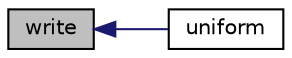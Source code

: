 digraph "write"
{
  bgcolor="transparent";
  edge [fontname="Helvetica",fontsize="10",labelfontname="Helvetica",labelfontsize="10"];
  node [fontname="Helvetica",fontsize="10",shape=record];
  rankdir="LR";
  Node694 [label="write",height=0.2,width=0.4,color="black", fillcolor="grey75", style="filled", fontcolor="black"];
  Node694 -> Node695 [dir="back",color="midnightblue",fontsize="10",style="solid",fontname="Helvetica"];
  Node695 [label="uniform",height=0.2,width=0.4,color="black",URL="$a26125.html#a07776dba5bdac153fd054c4e6b1d5a3b",tooltip="Return true if the rotation tensor is uniform. "];
}
